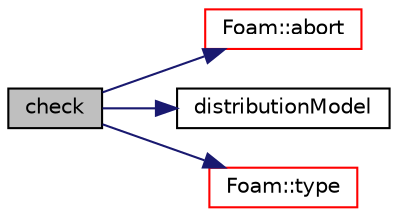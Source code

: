 digraph "check"
{
  bgcolor="transparent";
  edge [fontname="Helvetica",fontsize="10",labelfontname="Helvetica",labelfontsize="10"];
  node [fontname="Helvetica",fontsize="10",shape=record];
  rankdir="LR";
  Node7 [label="check",height=0.2,width=0.4,color="black", fillcolor="grey75", style="filled", fontcolor="black"];
  Node7 -> Node8 [color="midnightblue",fontsize="10",style="solid",fontname="Helvetica"];
  Node8 [label="Foam::abort",height=0.2,width=0.4,color="red",URL="$a21851.html#a447107a607d03e417307c203fa5fb44b"];
  Node7 -> Node53 [color="midnightblue",fontsize="10",style="solid",fontname="Helvetica"];
  Node53 [label="distributionModel",height=0.2,width=0.4,color="black",URL="$a24765.html#a2ffddf84f2ca9cd9b3f7557ae7f8dc41",tooltip="Construct from dictionary. "];
  Node7 -> Node54 [color="midnightblue",fontsize="10",style="solid",fontname="Helvetica"];
  Node54 [label="Foam::type",height=0.2,width=0.4,color="red",URL="$a21851.html#aec48583af672626378f501eb9fc32cd1",tooltip="Return the file type: DIRECTORY or FILE. "];
}

